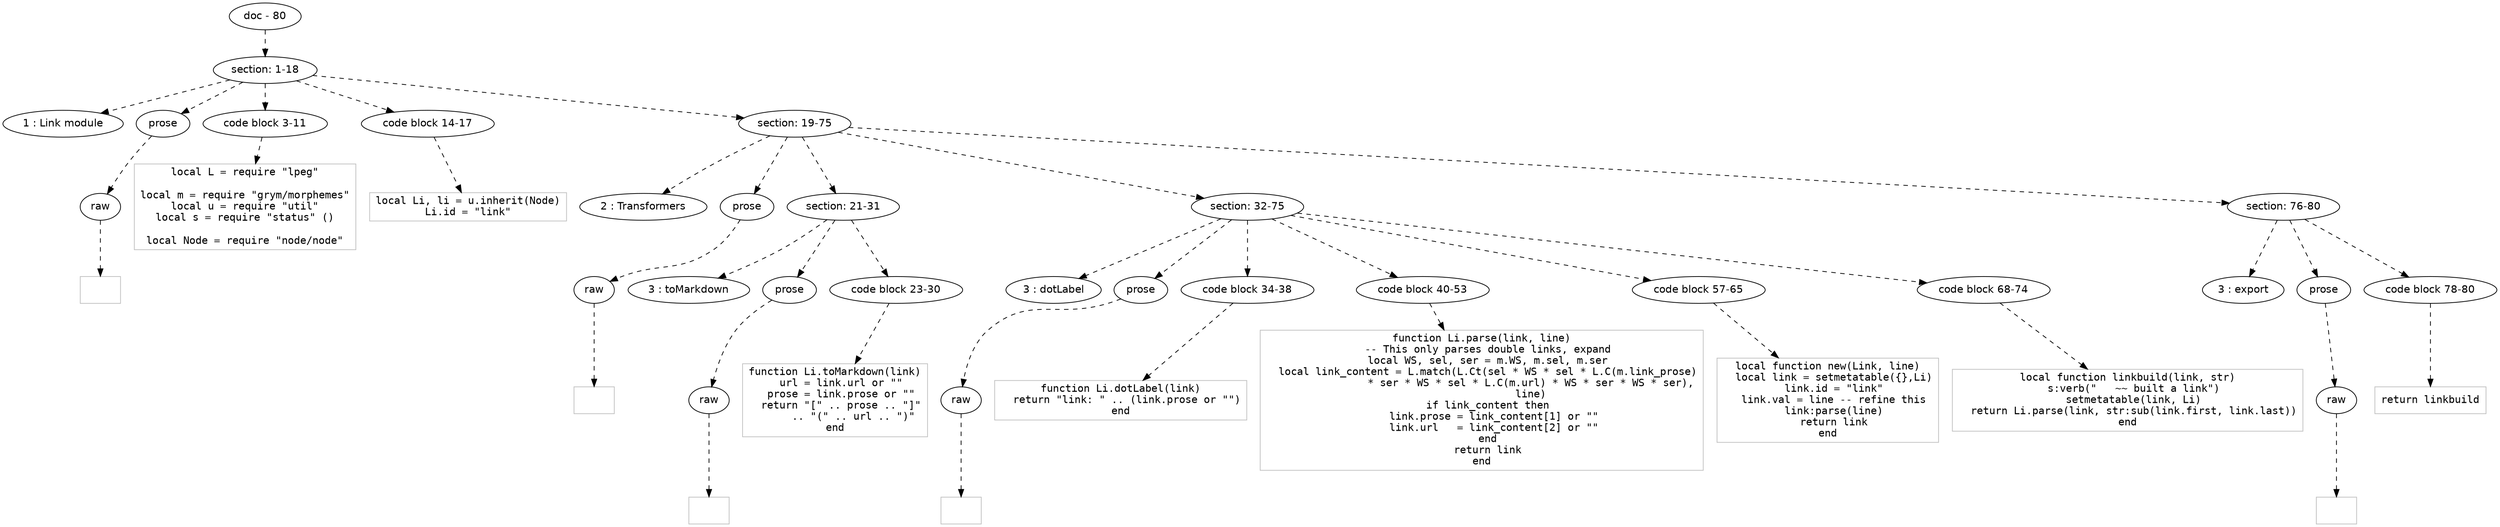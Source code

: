 digraph hierarchy {

node [fontname=Helvetica]
edge [style=dashed]

doc_0 [label="doc - 80"]


doc_0 -> { section_1}
{rank=same; section_1}

section_1 [label="section: 1-18"]


section_1 -> { header_2 prose_3 codeblock_4 codeblock_5 section_6}
{rank=same; header_2 prose_3 codeblock_4 codeblock_5 section_6}

header_2 [label="1 : Link module"]

prose_3 [label="prose"]

codeblock_4 [label="code block 3-11"]

codeblock_5 [label="code block 14-17"]

section_6 [label="section: 19-75"]


prose_3 -> { raw_7}
{rank=same; raw_7}

raw_7 [label="raw"]


raw_7 -> leaf_8
leaf_8  [color=Gray,shape=rectangle,fontname=Inconsolata,label="
"]
codeblock_4 -> leaf_9
leaf_9  [color=Gray,shape=rectangle,fontname=Inconsolata,label="local L = require \"lpeg\"

local m = require \"grym/morphemes\"
local u = require \"util\"
local s = require \"status\" ()

local Node = require \"node/node\""]
codeblock_5 -> leaf_10
leaf_10  [color=Gray,shape=rectangle,fontname=Inconsolata,label="local Li, li = u.inherit(Node)
Li.id = \"link\""]
section_6 -> { header_11 prose_12 section_13 section_14 section_15}
{rank=same; header_11 prose_12 section_13 section_14 section_15}

header_11 [label="2 : Transformers"]

prose_12 [label="prose"]

section_13 [label="section: 21-31"]

section_14 [label="section: 32-75"]

section_15 [label="section: 76-80"]


prose_12 -> { raw_16}
{rank=same; raw_16}

raw_16 [label="raw"]


raw_16 -> leaf_17
leaf_17  [color=Gray,shape=rectangle,fontname=Inconsolata,label="
"]
section_13 -> { header_18 prose_19 codeblock_20}
{rank=same; header_18 prose_19 codeblock_20}

header_18 [label="3 : toMarkdown"]

prose_19 [label="prose"]

codeblock_20 [label="code block 23-30"]


prose_19 -> { raw_21}
{rank=same; raw_21}

raw_21 [label="raw"]


raw_21 -> leaf_22
leaf_22  [color=Gray,shape=rectangle,fontname=Inconsolata,label="
"]
codeblock_20 -> leaf_23
leaf_23  [color=Gray,shape=rectangle,fontname=Inconsolata,label="function Li.toMarkdown(link)
  url = link.url or \"\"
  prose = link.prose or \"\"
  return \"[\" .. prose .. \"]\"
      .. \"(\" .. url .. \")\"
end"]
section_14 -> { header_24 prose_25 codeblock_26 codeblock_27 codeblock_28 codeblock_29}
{rank=same; header_24 prose_25 codeblock_26 codeblock_27 codeblock_28 codeblock_29}

header_24 [label="3 : dotLabel"]

prose_25 [label="prose"]

codeblock_26 [label="code block 34-38"]

codeblock_27 [label="code block 40-53"]

codeblock_28 [label="code block 57-65"]

codeblock_29 [label="code block 68-74"]


prose_25 -> { raw_30}
{rank=same; raw_30}

raw_30 [label="raw"]


raw_30 -> leaf_31
leaf_31  [color=Gray,shape=rectangle,fontname=Inconsolata,label="
"]
codeblock_26 -> leaf_32
leaf_32  [color=Gray,shape=rectangle,fontname=Inconsolata,label="function Li.dotLabel(link)
  return \"link: \" .. (link.prose or \"\")
end"]
codeblock_27 -> leaf_33
leaf_33  [color=Gray,shape=rectangle,fontname=Inconsolata,label="function Li.parse(link, line)
  -- This only parses double links, expand
  local WS, sel, ser = m.WS, m.sel, m.ser
  local link_content = L.match(L.Ct(sel * WS * sel * L.C(m.link_prose)
                * ser * WS * sel * L.C(m.url) * WS * ser * WS * ser),
                line)
  if link_content then
    link.prose = link_content[1] or \"\"
    link.url   = link_content[2] or \"\"
  end
  return link
end"]
codeblock_28 -> leaf_34
leaf_34  [color=Gray,shape=rectangle,fontname=Inconsolata,label="local function new(Link, line)
  local link = setmetatable({},Li)
  link.id = \"link\"
  link.val = line -- refine this
  link:parse(line)
  return link
end"]
codeblock_29 -> leaf_35
leaf_35  [color=Gray,shape=rectangle,fontname=Inconsolata,label="local function linkbuild(link, str)
  s:verb(\"   ~~ built a link\")
  setmetatable(link, Li)
  return Li.parse(link, str:sub(link.first, link.last))
end"]
section_15 -> { header_36 prose_37 codeblock_38}
{rank=same; header_36 prose_37 codeblock_38}

header_36 [label="3 : export"]

prose_37 [label="prose"]

codeblock_38 [label="code block 78-80"]


prose_37 -> { raw_39}
{rank=same; raw_39}

raw_39 [label="raw"]


raw_39 -> leaf_40
leaf_40  [color=Gray,shape=rectangle,fontname=Inconsolata,label="
"]
codeblock_38 -> leaf_41
leaf_41  [color=Gray,shape=rectangle,fontname=Inconsolata,label="return linkbuild"]

}
